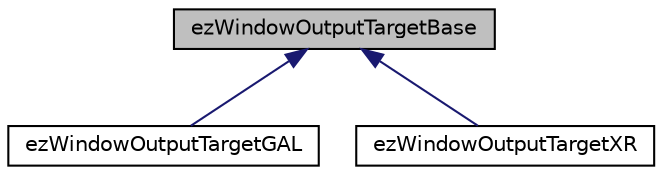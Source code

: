 digraph "ezWindowOutputTargetBase"
{
 // LATEX_PDF_SIZE
  edge [fontname="Helvetica",fontsize="10",labelfontname="Helvetica",labelfontsize="10"];
  node [fontname="Helvetica",fontsize="10",shape=record];
  Node1 [label="ezWindowOutputTargetBase",height=0.2,width=0.4,color="black", fillcolor="grey75", style="filled", fontcolor="black",tooltip="Base class for window output targets."];
  Node1 -> Node2 [dir="back",color="midnightblue",fontsize="10",style="solid",fontname="Helvetica"];
  Node2 [label="ezWindowOutputTargetGAL",height=0.2,width=0.4,color="black", fillcolor="white", style="filled",URL="$d1/df6/classez_window_output_target_g_a_l.htm",tooltip=" "];
  Node1 -> Node3 [dir="back",color="midnightblue",fontsize="10",style="solid",fontname="Helvetica"];
  Node3 [label="ezWindowOutputTargetXR",height=0.2,width=0.4,color="black", fillcolor="white", style="filled",URL="$d2/d8b/classez_window_output_target_x_r.htm",tooltip="XR Window output target base implementation. Optionally wraps a companion window output target."];
}

